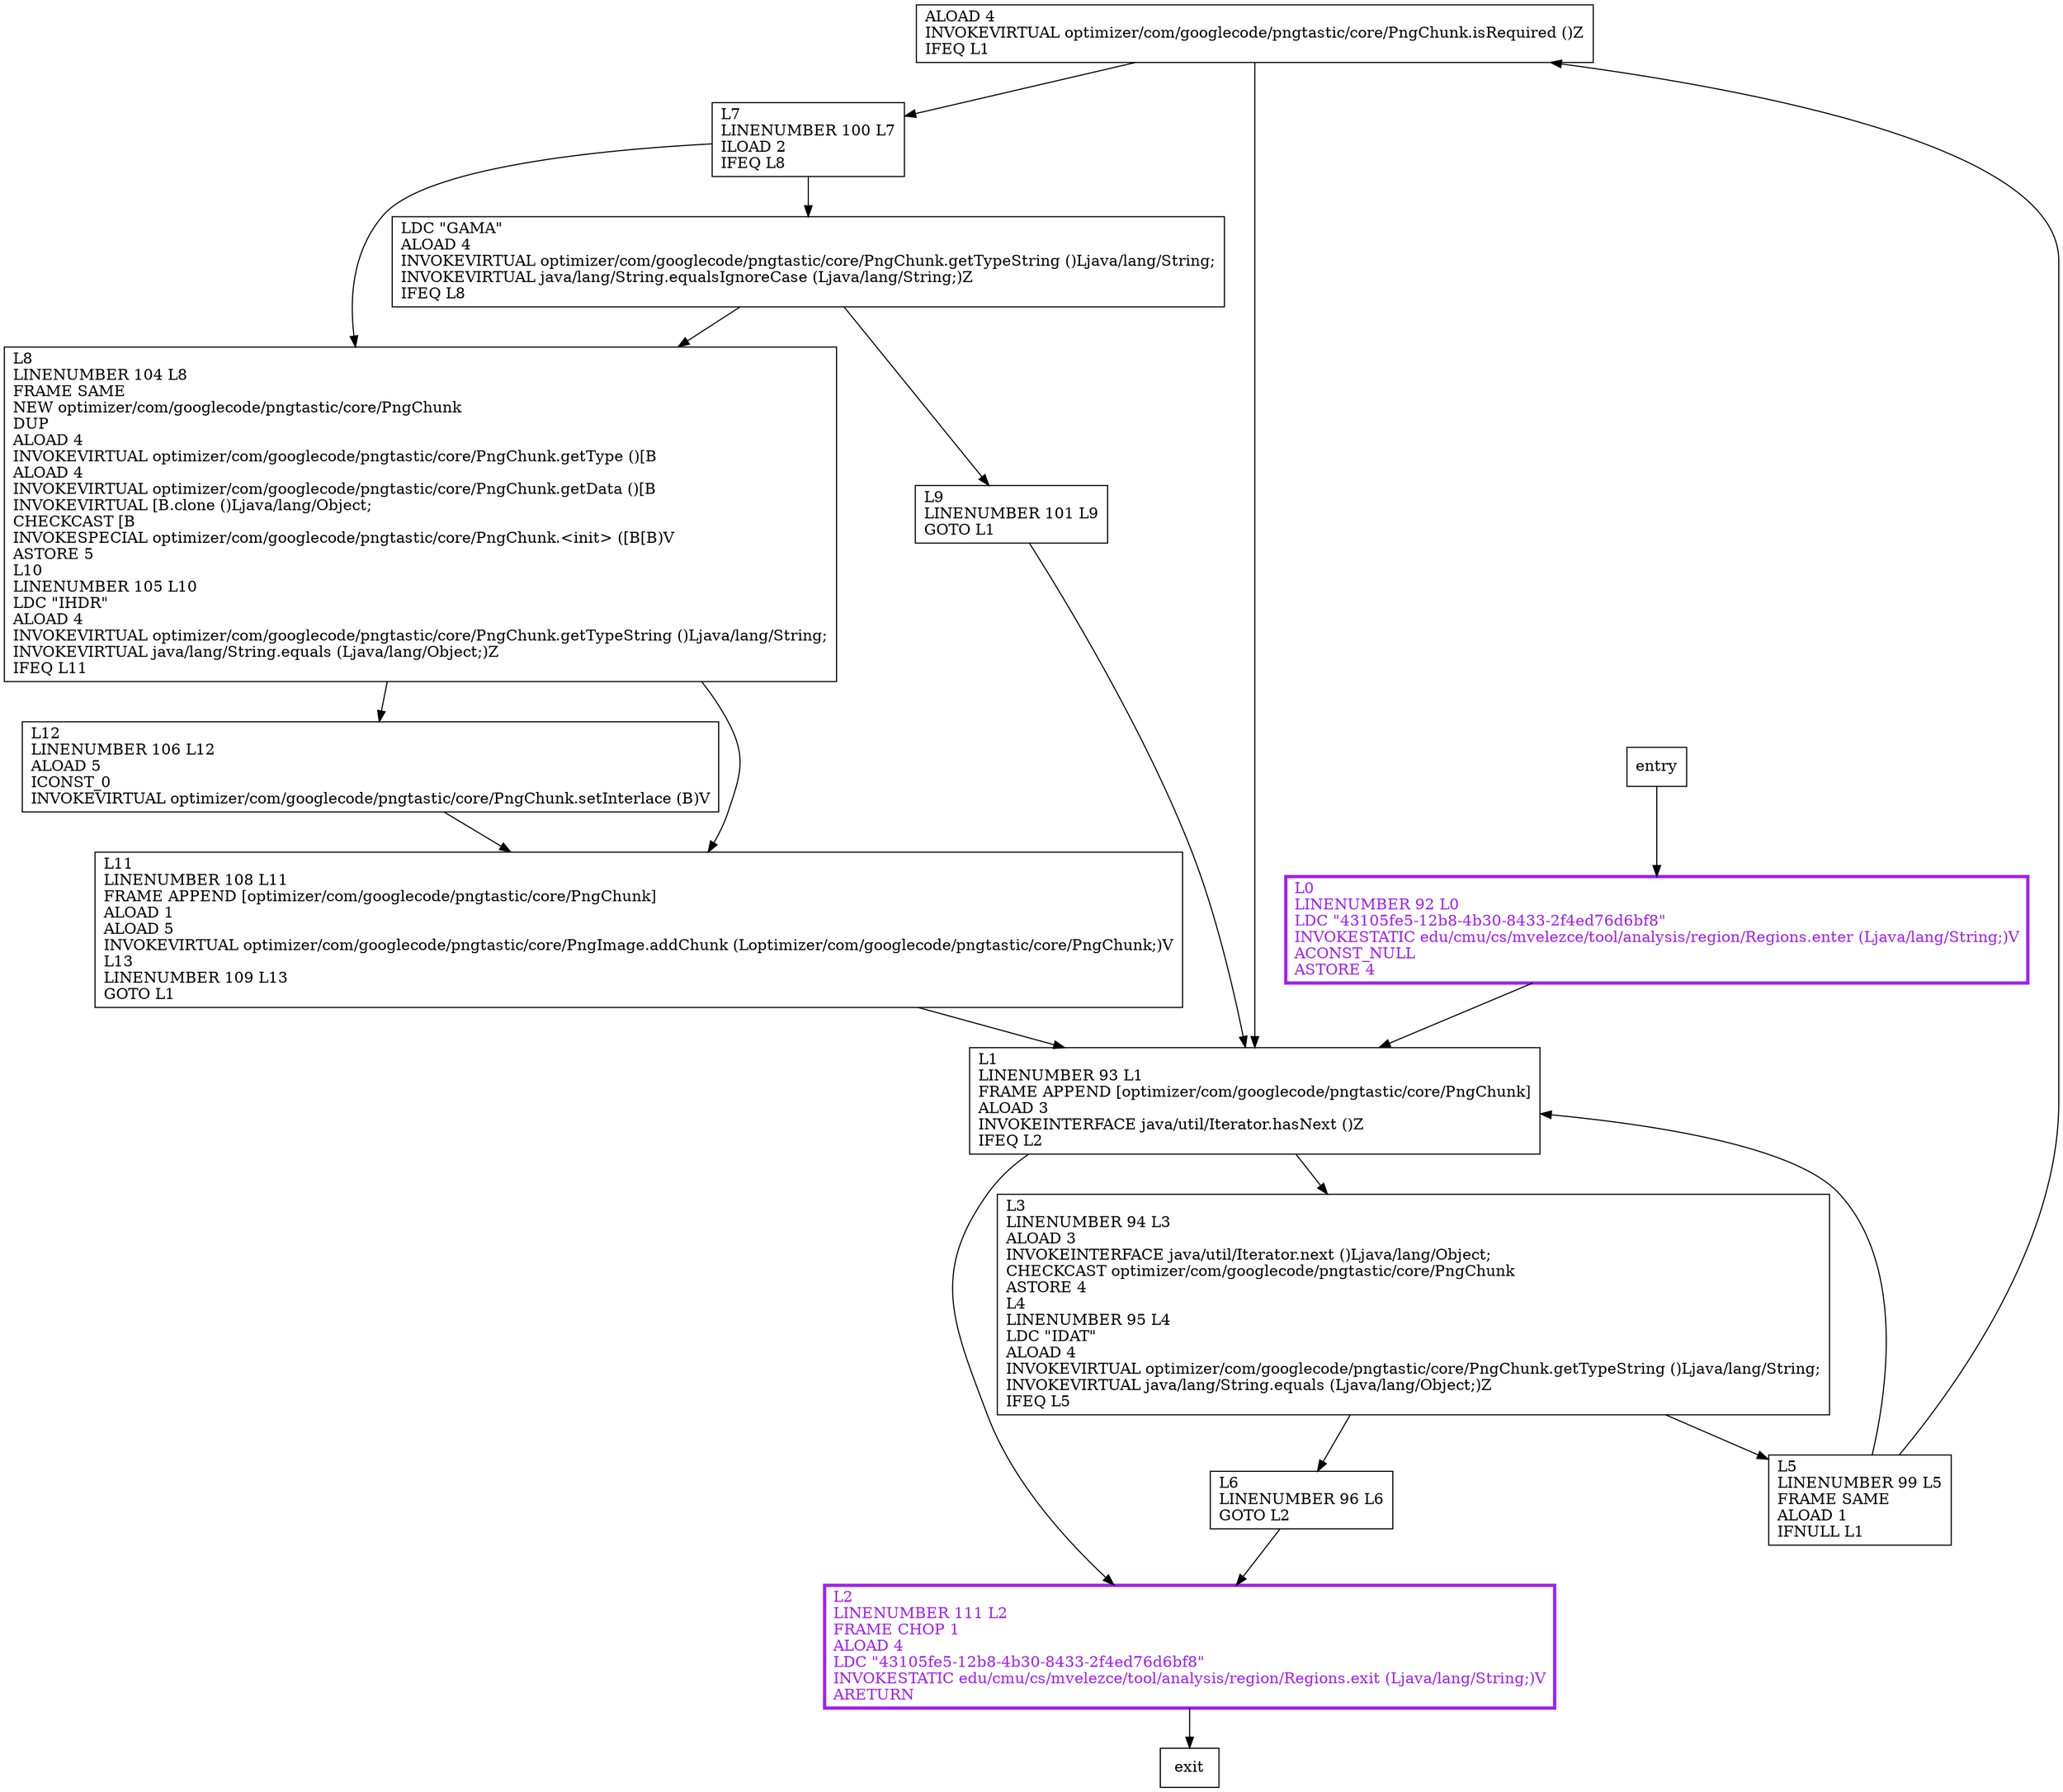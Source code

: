 digraph processHeadChunks {
node [shape=record];
146501830 [label="ALOAD 4\lINVOKEVIRTUAL optimizer/com/googlecode/pngtastic/core/PngChunk.isRequired ()Z\lIFEQ L1\l"];
157381936 [label="L5\lLINENUMBER 99 L5\lFRAME SAME\lALOAD 1\lIFNULL L1\l"];
1421753272 [label="LDC \"GAMA\"\lALOAD 4\lINVOKEVIRTUAL optimizer/com/googlecode/pngtastic/core/PngChunk.getTypeString ()Ljava/lang/String;\lINVOKEVIRTUAL java/lang/String.equalsIgnoreCase (Ljava/lang/String;)Z\lIFEQ L8\l"];
175197204 [label="L7\lLINENUMBER 100 L7\lILOAD 2\lIFEQ L8\l"];
122703017 [label="L9\lLINENUMBER 101 L9\lGOTO L1\l"];
493636343 [label="L1\lLINENUMBER 93 L1\lFRAME APPEND [optimizer/com/googlecode/pngtastic/core/PngChunk]\lALOAD 3\lINVOKEINTERFACE java/util/Iterator.hasNext ()Z\lIFEQ L2\l"];
130130363 [label="L11\lLINENUMBER 108 L11\lFRAME APPEND [optimizer/com/googlecode/pngtastic/core/PngChunk]\lALOAD 1\lALOAD 5\lINVOKEVIRTUAL optimizer/com/googlecode/pngtastic/core/PngImage.addChunk (Loptimizer/com/googlecode/pngtastic/core/PngChunk;)V\lL13\lLINENUMBER 109 L13\lGOTO L1\l"];
737867714 [label="L8\lLINENUMBER 104 L8\lFRAME SAME\lNEW optimizer/com/googlecode/pngtastic/core/PngChunk\lDUP\lALOAD 4\lINVOKEVIRTUAL optimizer/com/googlecode/pngtastic/core/PngChunk.getType ()[B\lALOAD 4\lINVOKEVIRTUAL optimizer/com/googlecode/pngtastic/core/PngChunk.getData ()[B\lINVOKEVIRTUAL [B.clone ()Ljava/lang/Object;\lCHECKCAST [B\lINVOKESPECIAL optimizer/com/googlecode/pngtastic/core/PngChunk.\<init\> ([B[B)V\lASTORE 5\lL10\lLINENUMBER 105 L10\lLDC \"IHDR\"\lALOAD 4\lINVOKEVIRTUAL optimizer/com/googlecode/pngtastic/core/PngChunk.getTypeString ()Ljava/lang/String;\lINVOKEVIRTUAL java/lang/String.equals (Ljava/lang/Object;)Z\lIFEQ L11\l"];
2071528038 [label="L12\lLINENUMBER 106 L12\lALOAD 5\lICONST_0\lINVOKEVIRTUAL optimizer/com/googlecode/pngtastic/core/PngChunk.setInterlace (B)V\l"];
1540997991 [label="L3\lLINENUMBER 94 L3\lALOAD 3\lINVOKEINTERFACE java/util/Iterator.next ()Ljava/lang/Object;\lCHECKCAST optimizer/com/googlecode/pngtastic/core/PngChunk\lASTORE 4\lL4\lLINENUMBER 95 L4\lLDC \"IDAT\"\lALOAD 4\lINVOKEVIRTUAL optimizer/com/googlecode/pngtastic/core/PngChunk.getTypeString ()Ljava/lang/String;\lINVOKEVIRTUAL java/lang/String.equals (Ljava/lang/Object;)Z\lIFEQ L5\l"];
795618310 [label="L2\lLINENUMBER 111 L2\lFRAME CHOP 1\lALOAD 4\lLDC \"43105fe5-12b8-4b30-8433-2f4ed76d6bf8\"\lINVOKESTATIC edu/cmu/cs/mvelezce/tool/analysis/region/Regions.exit (Ljava/lang/String;)V\lARETURN\l"];
450369957 [label="L0\lLINENUMBER 92 L0\lLDC \"43105fe5-12b8-4b30-8433-2f4ed76d6bf8\"\lINVOKESTATIC edu/cmu/cs/mvelezce/tool/analysis/region/Regions.enter (Ljava/lang/String;)V\lACONST_NULL\lASTORE 4\l"];
1395544200 [label="L6\lLINENUMBER 96 L6\lGOTO L2\l"];
entry;
exit;
146501830 -> 493636343;
146501830 -> 175197204;
157381936 -> 146501830;
157381936 -> 493636343;
1421753272 -> 737867714;
1421753272 -> 122703017;
175197204 -> 737867714;
175197204 -> 1421753272;
122703017 -> 493636343;
entry -> 450369957;
493636343 -> 1540997991;
493636343 -> 795618310;
130130363 -> 493636343;
737867714 -> 130130363;
737867714 -> 2071528038;
2071528038 -> 130130363;
1540997991 -> 157381936;
1540997991 -> 1395544200;
795618310 -> exit;
450369957 -> 493636343;
1395544200 -> 795618310;
795618310[fontcolor="purple", penwidth=3, color="purple"];
450369957[fontcolor="purple", penwidth=3, color="purple"];
}
